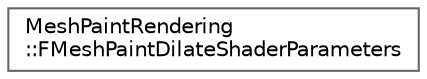 digraph "Graphical Class Hierarchy"
{
 // INTERACTIVE_SVG=YES
 // LATEX_PDF_SIZE
  bgcolor="transparent";
  edge [fontname=Helvetica,fontsize=10,labelfontname=Helvetica,labelfontsize=10];
  node [fontname=Helvetica,fontsize=10,shape=box,height=0.2,width=0.4];
  rankdir="LR";
  Node0 [id="Node000000",label="MeshPaintRendering\l::FMeshPaintDilateShaderParameters",height=0.2,width=0.4,color="grey40", fillcolor="white", style="filled",URL="$d4/d61/structMeshPaintRendering_1_1FMeshPaintDilateShaderParameters.html",tooltip="Batched element parameters for mesh paint dilation shaders used for seam painting."];
}
